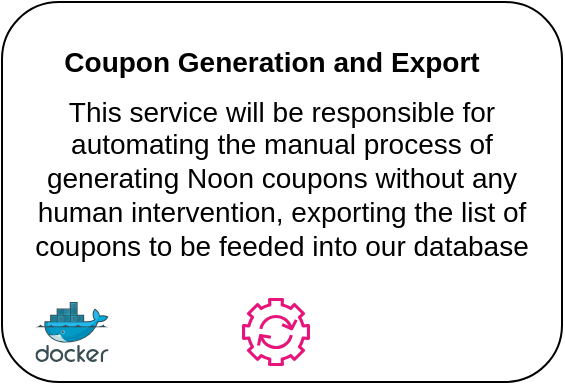 <mxfile version="24.1.0" type="github">
  <diagram name="Page-1" id="C3Hmc5k3WOy9ybObfjKQ">
    <mxGraphModel dx="724" dy="403" grid="1" gridSize="10" guides="1" tooltips="1" connect="1" arrows="1" fold="1" page="1" pageScale="1" pageWidth="850" pageHeight="1100" math="0" shadow="0">
      <root>
        <mxCell id="0" />
        <mxCell id="1" parent="0" />
        <mxCell id="83oj74jrPgIGotp4Sf1E-3" value="" style="rounded=1;whiteSpace=wrap;html=1;" vertex="1" parent="1">
          <mxGeometry x="70" y="120" width="280" height="190" as="geometry" />
        </mxCell>
        <mxCell id="83oj74jrPgIGotp4Sf1E-2" value="" style="image;sketch=0;aspect=fixed;html=1;points=[];align=center;fontSize=12;image=img/lib/mscae/Docker.svg;" vertex="1" parent="1">
          <mxGeometry x="86.7" y="270" width="36.59" height="30" as="geometry" />
        </mxCell>
        <mxCell id="83oj74jrPgIGotp4Sf1E-4" value="" style="shape=image;html=1;verticalAlign=top;verticalLabelPosition=bottom;labelBackgroundColor=#ffffff;imageAspect=0;aspect=fixed;image=https://cdn4.iconfinder.com/data/icons/scripting-and-programming-languages/512/Python_logo-128.png;direction=south;rotation=-90;" vertex="1" parent="1">
          <mxGeometry x="140" y="270" width="30" height="30" as="geometry" />
        </mxCell>
        <mxCell id="83oj74jrPgIGotp4Sf1E-5" value="" style="sketch=0;outlineConnect=0;fontColor=#232F3E;gradientColor=none;fillColor=#E7157B;strokeColor=none;dashed=0;verticalLabelPosition=bottom;verticalAlign=top;align=center;html=1;fontSize=12;fontStyle=0;aspect=fixed;pointerEvents=1;shape=mxgraph.aws4.automation;" vertex="1" parent="1">
          <mxGeometry x="190" y="268" width="34" height="34" as="geometry" />
        </mxCell>
        <mxCell id="83oj74jrPgIGotp4Sf1E-6" value="Coupon Generation and Export" style="text;strokeColor=none;align=center;fillColor=none;html=1;verticalAlign=middle;whiteSpace=wrap;rounded=0;fontStyle=1;fontSize=14;" vertex="1" parent="1">
          <mxGeometry x="70" y="130" width="270" height="40" as="geometry" />
        </mxCell>
        <mxCell id="83oj74jrPgIGotp4Sf1E-8" value="This service will be responsible for automating the manual process of generating Noon coupons without any human intervention, exporting the list of coupons to be feeded into our database" style="text;strokeColor=none;align=center;fillColor=none;html=1;verticalAlign=middle;whiteSpace=wrap;rounded=0;fontSize=14;" vertex="1" parent="1">
          <mxGeometry x="75" y="148" width="270" height="120" as="geometry" />
        </mxCell>
      </root>
    </mxGraphModel>
  </diagram>
</mxfile>

